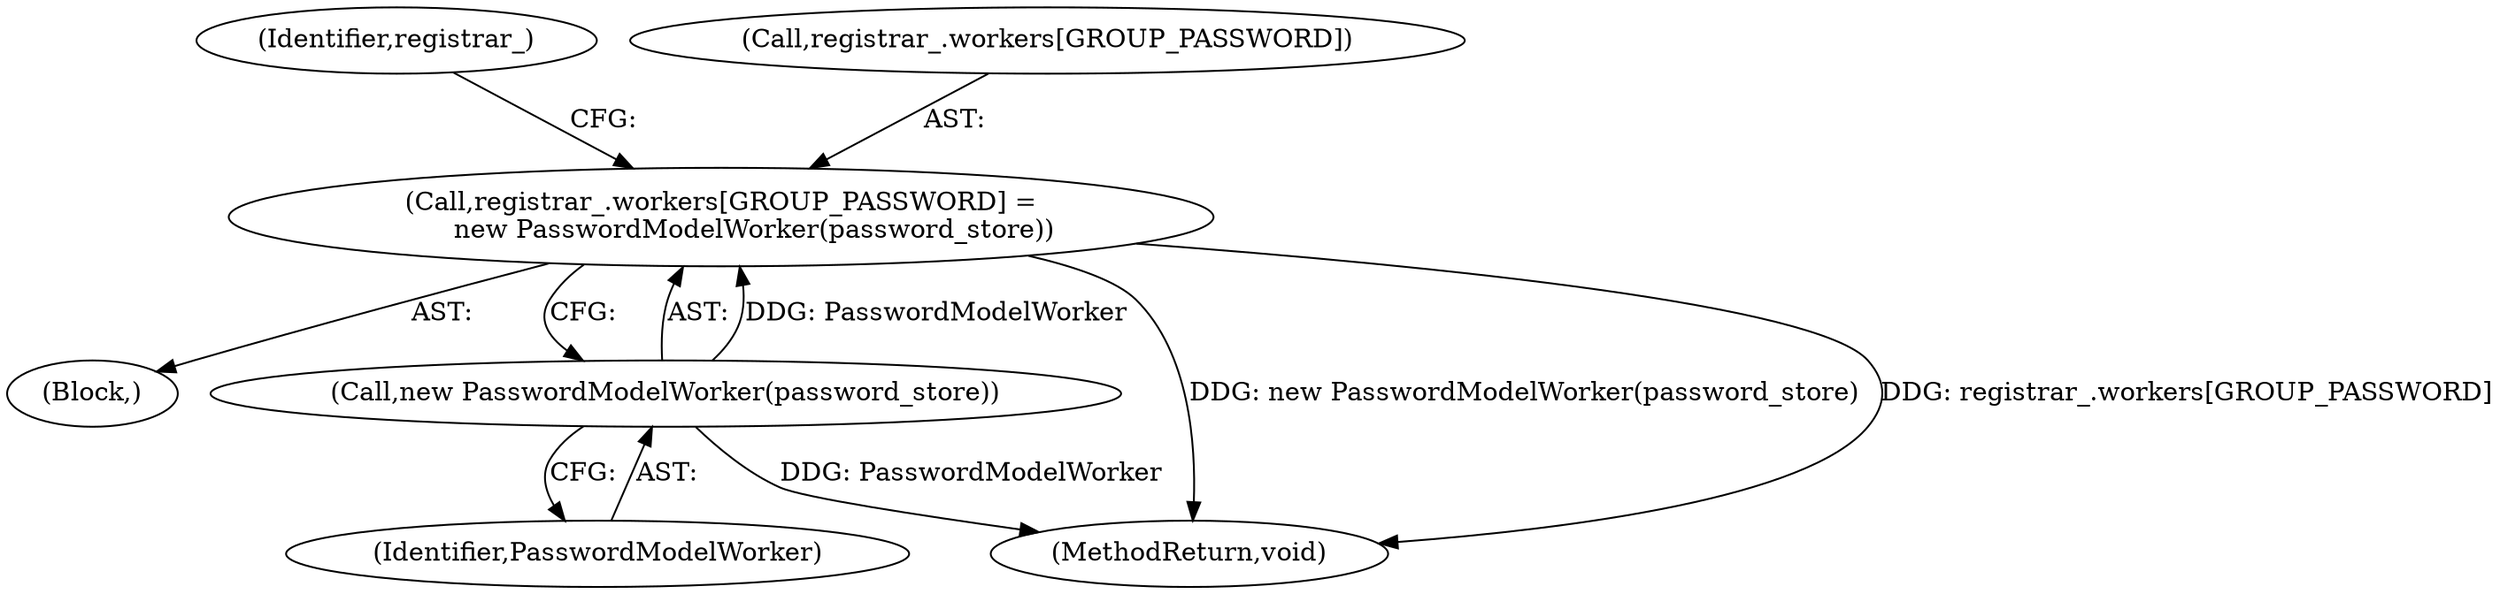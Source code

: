 digraph "0_Chrome_bf381d8a02c3d272d4dd879ac719d8993dfb5ad6_0@array" {
"1000183" [label="(Call,registrar_.workers[GROUP_PASSWORD] =\n        new PasswordModelWorker(password_store))"];
"1000189" [label="(Call,new PasswordModelWorker(password_store))"];
"1000190" [label="(Identifier,PasswordModelWorker)"];
"1000208" [label="(Identifier,registrar_)"];
"1000184" [label="(Call,registrar_.workers[GROUP_PASSWORD])"];
"1000182" [label="(Block,)"];
"1000189" [label="(Call,new PasswordModelWorker(password_store))"];
"1000223" [label="(MethodReturn,void)"];
"1000183" [label="(Call,registrar_.workers[GROUP_PASSWORD] =\n        new PasswordModelWorker(password_store))"];
"1000183" -> "1000182"  [label="AST: "];
"1000183" -> "1000189"  [label="CFG: "];
"1000184" -> "1000183"  [label="AST: "];
"1000189" -> "1000183"  [label="AST: "];
"1000208" -> "1000183"  [label="CFG: "];
"1000183" -> "1000223"  [label="DDG: new PasswordModelWorker(password_store)"];
"1000183" -> "1000223"  [label="DDG: registrar_.workers[GROUP_PASSWORD]"];
"1000189" -> "1000183"  [label="DDG: PasswordModelWorker"];
"1000189" -> "1000190"  [label="CFG: "];
"1000190" -> "1000189"  [label="AST: "];
"1000189" -> "1000223"  [label="DDG: PasswordModelWorker"];
}
